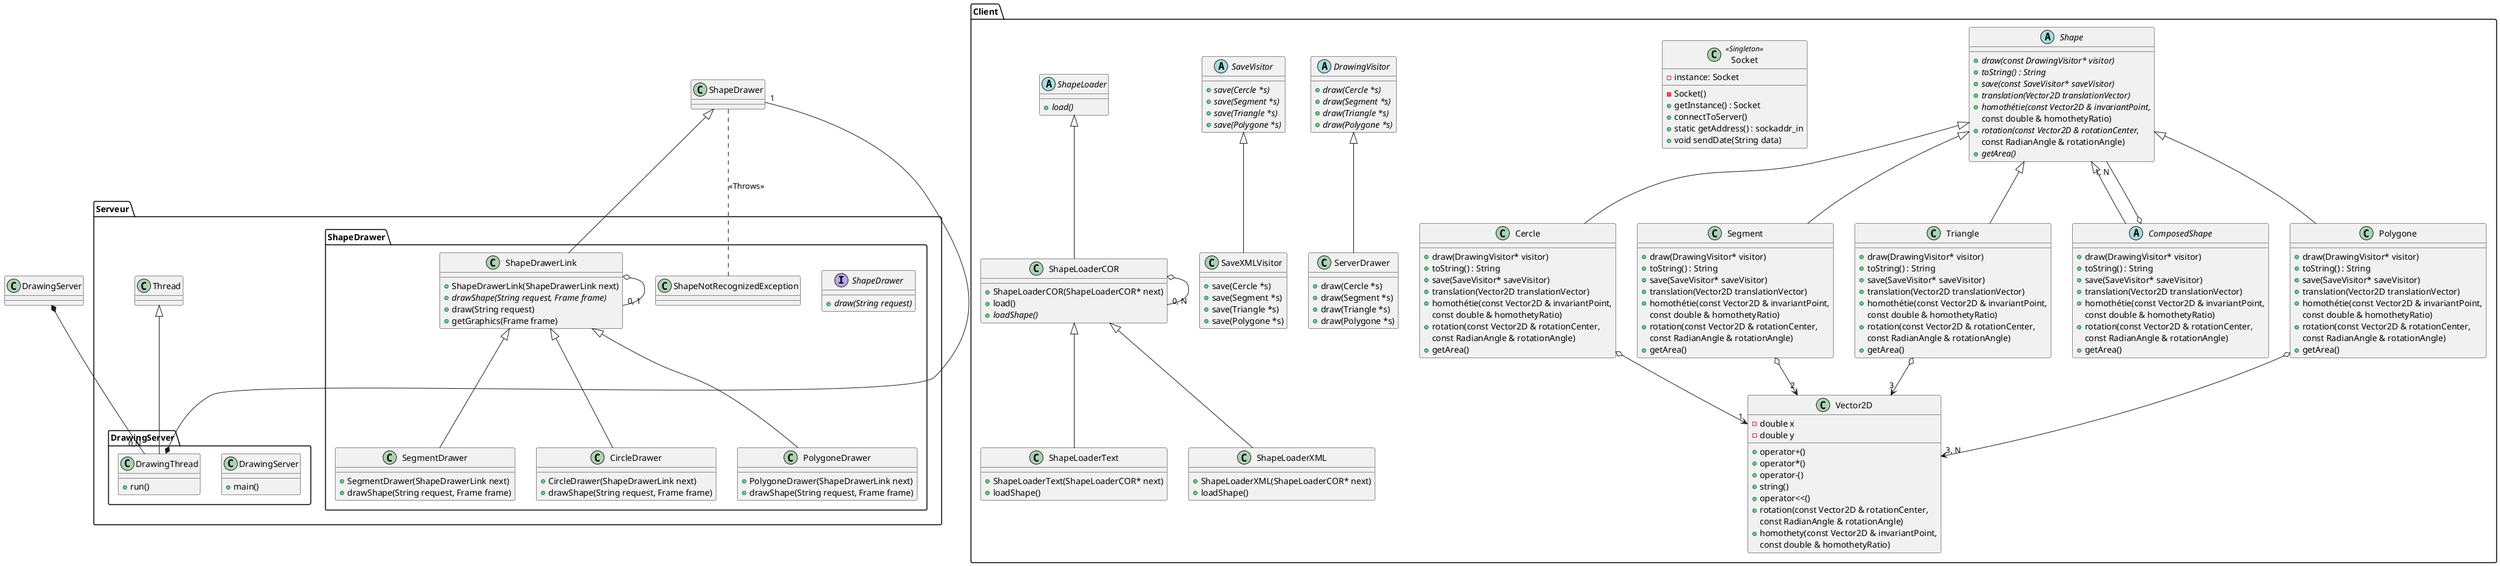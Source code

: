 @startuml
package Client {
    abstract class Shape {
        +{abstract} draw(const DrawingVisitor* visitor)
        +{abstract} toString() : String
        +{abstract} save(const SaveVisitor* saveVisitor)
        +{abstract} translation(Vector2D translationVector)
        +{abstract} homothétie(const Vector2D & invariantPoint,
            const double & homothetyRatio)
        +{abstract} rotation(const Vector2D & rotationCenter,
            const RadianAngle & rotationAngle)
        +{abstract} getArea()
    }

    abstract class ComposedShape {
        +draw(DrawingVisitor* visitor)
        +toString() : String
        +save(SaveVisitor* saveVisitor)
        +translation(Vector2D translationVector)
        +homothétie(const Vector2D & invariantPoint,
            const double & homothetyRatio)
        +rotation(const Vector2D & rotationCenter,
            const RadianAngle & rotationAngle)
        +getArea()
    }

    class Cercle {
        +draw(DrawingVisitor* visitor)
        +toString() : String
        +save(SaveVisitor* saveVisitor)
        +translation(Vector2D translationVector)
        +homothétie(const Vector2D & invariantPoint,
            const double & homothetyRatio)
        +rotation(const Vector2D & rotationCenter,
            const RadianAngle & rotationAngle)
        +getArea()
    }
    class Segment {
        +draw(DrawingVisitor* visitor)
        +toString() : String
        +save(SaveVisitor* saveVisitor)
        +translation(Vector2D translationVector)
        +homothétie(const Vector2D & invariantPoint,
            const double & homothetyRatio)
        +rotation(const Vector2D & rotationCenter,
            const RadianAngle & rotationAngle)
        +getArea()
    }
    class Triangle {
        +draw(DrawingVisitor* visitor)
        +toString() : String
        +save(SaveVisitor* saveVisitor)
        +translation(Vector2D translationVector)
        +homothétie(const Vector2D & invariantPoint,
            const double & homothetyRatio)
        +rotation(const Vector2D & rotationCenter,
            const RadianAngle & rotationAngle)
        +getArea()
    }
    class Polygone {
        +draw(DrawingVisitor* visitor)
        +toString() : String
        +save(SaveVisitor* saveVisitor)
        +translation(Vector2D translationVector)
        +homothétie(const Vector2D & invariantPoint,
            const double & homothetyRatio)
        +rotation(const Vector2D & rotationCenter,
            const RadianAngle & rotationAngle)
        +getArea()
    }
    class Socket << Singleton >> {
        -instance: Socket
        -Socket()
        +getInstance() : Socket
        +connectToServer()
        +static getAddress() : sockaddr_in
        +void sendDate(String data)
    }

    abstract class DrawingVisitor {
        +{abstract} draw(Cercle *s)
        +{abstract} draw(Segment *s)
        +{abstract} draw(Triangle *s)
        +{abstract} draw(Polygone *s)
    }

    abstract class SaveVisitor {
        +{abstract} save(Cercle *s)
        +{abstract} save(Segment *s)
        +{abstract} save(Triangle *s)
        +{abstract} save(Polygone *s)
    }

    class ServerDrawer {
        +draw(Cercle *s)
        +draw(Segment *s)
        +draw(Triangle *s)
        +draw(Polygone *s)
    }

    class SaveXMLVisitor {
        +save(Cercle *s)
        +save(Segment *s)
        +save(Triangle *s)
        +save(Polygone *s)
    }

    abstract class ShapeLoader {
        +{abstract} load()
    }

    class ShapeLoaderCOR {
        +ShapeLoaderCOR(ShapeLoaderCOR* next)
        +load()
        +{abstract}loadShape()
    }

    class ShapeLoaderText {
        +ShapeLoaderText(ShapeLoaderCOR* next)
        +loadShape()
    }

    class ShapeLoaderXML {
        +ShapeLoaderXML(ShapeLoaderCOR* next)
        +loadShape()
    }

    class Vector2D {
        -double x
        -double y
        +operator+()
        +operator*()
        +operator-()
        +string()
        +operator<<()
        +rotation(const Vector2D & rotationCenter,
            const RadianAngle & rotationAngle)
        +homothety(const Vector2D & invariantPoint,
            const double & homothetyRatio)
    }
}

package Serveur {
    class Thread

    package DrawingServer {
        class DrawingServer {
            +main()
        }
        class DrawingThread {
            +run()
        }
    }

    package ShapeDrawer {
        interface ShapeDrawer {
            +{abstract}draw(String request)
        }

        class ShapeDrawerLink {
            +ShapeDrawerLink(ShapeDrawerLink next)
            +{abstract} drawShape(String request, Frame frame)
            +draw(String request)
            +getGraphics(Frame frame)
        }

        class SegmentDrawer {
            +SegmentDrawer(ShapeDrawerLink next)
            +drawShape(String request, Frame frame)
        }

        class CircleDrawer {
            +CircleDrawer(ShapeDrawerLink next)
            +drawShape(String request, Frame frame)
        }

        class PolygoneDrawer {
            +PolygoneDrawer(ShapeDrawerLink next)
            +drawShape(String request, Frame frame)
        }

        class ShapeNotRecognizedException

    }
}

Shape <|-- Cercle
Shape <|-- Segment
Shape <|-- Triangle
Shape <|-- Polygone
DrawingServer *-- "0,N" DrawingThread
Thread <|-- DrawingThread
ShapeDrawer <|-- ShapeDrawerLink
ShapeDrawerLink o-- "0, 1" ShapeDrawerLink
ShapeDrawerLink <|-- SegmentDrawer
ShapeDrawerLink <|-- CircleDrawer
ShapeDrawerLink <|-- PolygoneDrawer
DrawingThread *-- "1" ShapeDrawer
ComposedShape o-- "1, N" Shape
Shape <|-- ComposedShape
SaveVisitor <|-- SaveXMLVisitor
DrawingVisitor <|-- ServerDrawer
ShapeLoader <|-- ShapeLoaderCOR
ShapeLoaderCOR o-- "0, N" ShapeLoaderCOR
ShapeLoaderCOR <|-- ShapeLoaderText
ShapeLoaderCOR <|-- ShapeLoaderXML
Cercle o--> "1" Vector2D
Segment o--> "2" Vector2D
Triangle o--> "3" Vector2D
Polygone o--> "3, N" Vector2D
ShapeDrawer .. ShapeNotRecognizedException : << Throws >>
@enduml
